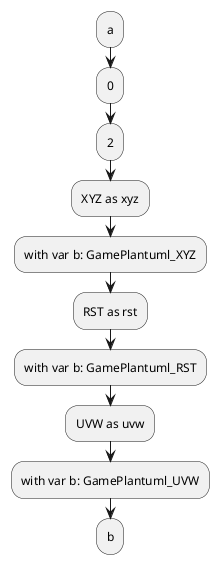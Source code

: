 {
  "sha1": "svqpmwxkt40smahtac2irxs7x2kt5j1",
  "insertion": {
    "when": "2024-06-04T17:28:45.530Z",
    "url": "https://forum.plantuml.net/10884/data-structures-json?show=11125#c11125",
    "user": "plantuml@gmail.com"
  }
}
@startuml
!$partlen=2
!$data={"partlen": "2", "game": "GamePlantuml", "participants" :[
{"name": "XYZ" ,"as": "xyz"},
{"name": "RST" ,"as": "rst"},
{"name": "UVW" ,"as": "uvw"}
]
}
!$partlen=$data.partlen
!$i=0
   
:a;
:$i;
:$partlen;
!foreach $part in $data.participants
  :$part.name as $part.as;
  !$b=$data.game + "_" + $part.name
  :with var b: $b;
!endfor
:b;
@enduml

